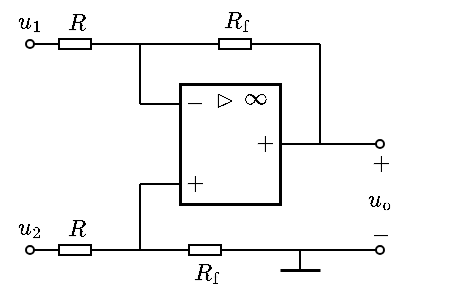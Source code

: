 <mxfile version="16.5.1" type="device"><diagram id="1Pf8qqMtXkvOTr3LOiAd" name="第 1 页"><mxGraphModel dx="348" dy="472" grid="1" gridSize="5" guides="1" tooltips="1" connect="1" arrows="1" fold="1" page="1" pageScale="1" pageWidth="827" pageHeight="1169" math="1" shadow="0"><root><mxCell id="0"/><mxCell id="1" parent="0"/><mxCell id="RJexF4qWpT29wwTMYVbh-2" value="$$R_\mathrm{f}$$" style="text;html=1;resizable=1;autosize=1;align=center;verticalAlign=middle;points=[];fillColor=none;strokeColor=none;rounded=0;fontSize=10;movable=1;rotatable=1;deletable=1;editable=1;connectable=0;" vertex="1" parent="1"><mxGeometry x="465" y="385" width="15" height="20" as="geometry"/></mxCell><mxCell id="evPx6QGHHpzVLF88DVbs-31" value="$$R$$" style="text;html=1;resizable=1;autosize=1;align=center;verticalAlign=middle;points=[];fillColor=none;strokeColor=none;rounded=0;fontSize=10;movable=1;rotatable=1;deletable=1;editable=1;connectable=1;" parent="1" vertex="1"><mxGeometry x="400" y="260" width="15" height="20" as="geometry"/></mxCell><mxCell id="icg47jljwqRutBoWUC4b-1" value="" style="whiteSpace=wrap;html=1;comic=0;glass=0;strokeWidth=1.5;movable=1;resizable=1;rotatable=1;deletable=1;editable=1;connectable=0;" parent="1" vertex="1"><mxGeometry x="460" y="300" width="50" height="60" as="geometry"/></mxCell><mxCell id="icg47jljwqRutBoWUC4b-2" value="$$-$$" style="text;resizable=1;autosize=1;align=center;verticalAlign=middle;points=[];fillColor=none;strokeColor=none;rounded=0;html=1;imageAspect=1;noLabel=0;recursiveResize=1;expand=1;editable=1;movable=1;rotatable=1;deletable=1;connectable=1;comic=0;fontSize=10;" parent="1" vertex="1"><mxGeometry x="461" y="303" width="12" height="12" as="geometry"/></mxCell><mxCell id="icg47jljwqRutBoWUC4b-3" value="$$+$$" style="text;html=1;resizable=1;autosize=1;align=center;verticalAlign=middle;points=[];fillColor=none;strokeColor=none;rounded=0;movable=1;rotatable=1;deletable=1;editable=1;connectable=1;fontSize=10;" parent="1" vertex="1"><mxGeometry x="462" y="341" width="10" height="15" as="geometry"/></mxCell><mxCell id="icg47jljwqRutBoWUC4b-4" value="$$\rhd$$" style="text;html=1;resizable=1;autosize=1;align=center;verticalAlign=middle;points=[];fillColor=none;strokeColor=none;rounded=0;movable=1;rotatable=1;deletable=1;editable=1;connectable=1;fontSize=10;strokeWidth=2;labelBorderColor=none;" parent="1" vertex="1"><mxGeometry x="456.5" y="298" width="50" height="20" as="geometry"/></mxCell><mxCell id="icg47jljwqRutBoWUC4b-5" value="$$\infty$$" style="text;html=1;resizable=1;autosize=1;align=center;verticalAlign=middle;points=[];fillColor=none;strokeColor=none;rounded=0;movable=1;rotatable=1;deletable=1;editable=1;connectable=1;fontSize=10;" parent="1" vertex="1"><mxGeometry x="490" y="300" width="14.5" height="14" as="geometry"/></mxCell><mxCell id="evPx6QGHHpzVLF88DVbs-6" value="" style="endArrow=none;html=1;rounded=0;endFill=0;movable=1;resizable=1;rotatable=1;deletable=1;editable=1;connectable=1;endSize=4;startSize=4;startArrow=none;startFill=0;" parent="1" edge="1"><mxGeometry width="50" height="50" relative="1" as="geometry"><mxPoint x="440" y="350" as="sourcePoint"/><mxPoint x="460" y="350" as="targetPoint"/></mxGeometry></mxCell><mxCell id="evPx6QGHHpzVLF88DVbs-11" value="" style="endArrow=none;html=1;rounded=0;fontSize=10;" parent="1" edge="1"><mxGeometry width="50" height="50" relative="1" as="geometry"><mxPoint x="530" y="280" as="sourcePoint"/><mxPoint x="530" y="330" as="targetPoint"/></mxGeometry></mxCell><mxCell id="evPx6QGHHpzVLF88DVbs-12" value="" style="endArrow=none;html=1;rounded=0;fontSize=10;exitX=1;exitY=0.5;exitDx=0;exitDy=0;exitPerimeter=0;" parent="1" edge="1" source="evPx6QGHHpzVLF88DVbs-13"><mxGeometry width="50" height="50" relative="1" as="geometry"><mxPoint x="515" y="280" as="sourcePoint"/><mxPoint x="530" y="280" as="targetPoint"/></mxGeometry></mxCell><mxCell id="evPx6QGHHpzVLF88DVbs-13" value="" style="pointerEvents=1;verticalLabelPosition=bottom;shadow=0;dashed=0;align=center;html=1;verticalAlign=top;shape=mxgraph.electrical.resistors.resistor_1;fontSize=10;" parent="1" vertex="1"><mxGeometry x="475" y="277.5" width="25" height="5" as="geometry"/></mxCell><mxCell id="evPx6QGHHpzVLF88DVbs-14" value="" style="endArrow=none;html=1;rounded=0;fontSize=10;entryX=0;entryY=0.5;entryDx=0;entryDy=0;entryPerimeter=0;" parent="1" target="evPx6QGHHpzVLF88DVbs-13" edge="1"><mxGeometry width="50" height="50" relative="1" as="geometry"><mxPoint x="440" y="280" as="sourcePoint"/><mxPoint x="480" y="235" as="targetPoint"/></mxGeometry></mxCell><mxCell id="evPx6QGHHpzVLF88DVbs-15" value="" style="endArrow=none;html=1;rounded=0;fontSize=10;" parent="1" edge="1"><mxGeometry width="50" height="50" relative="1" as="geometry"><mxPoint x="440" y="310" as="sourcePoint"/><mxPoint x="440" y="280" as="targetPoint"/></mxGeometry></mxCell><mxCell id="evPx6QGHHpzVLF88DVbs-19" value="" style="endArrow=oval;html=1;rounded=0;fontSize=10;endSize=4;startArrow=none;startFill=0;endFill=0;startSize=4;" parent="1" edge="1"><mxGeometry width="50" height="50" relative="1" as="geometry"><mxPoint x="485" y="383" as="sourcePoint"/><mxPoint x="560" y="383" as="targetPoint"/></mxGeometry></mxCell><mxCell id="evPx6QGHHpzVLF88DVbs-20" value="$$+$$" style="text;html=1;resizable=1;autosize=1;align=center;verticalAlign=middle;points=[];fillColor=none;strokeColor=none;rounded=0;movable=1;rotatable=1;deletable=1;editable=1;connectable=1;fontSize=10;" parent="1" vertex="1"><mxGeometry x="550" y="329" width="19" height="20" as="geometry"/></mxCell><mxCell id="evPx6QGHHpzVLF88DVbs-21" value="$$-$$" style="text;resizable=1;autosize=1;align=center;verticalAlign=middle;points=[];fillColor=none;strokeColor=none;rounded=0;html=1;imageAspect=1;noLabel=0;recursiveResize=1;expand=1;editable=1;movable=1;rotatable=1;deletable=1;connectable=1;comic=0;fontSize=10;" parent="1" vertex="1"><mxGeometry x="552" y="365" width="15" height="20" as="geometry"/></mxCell><mxCell id="evPx6QGHHpzVLF88DVbs-32" value="$$R_\mathrm{f}$$" style="text;html=1;resizable=1;autosize=1;align=center;verticalAlign=middle;points=[];fillColor=none;strokeColor=none;rounded=0;fontSize=10;movable=1;rotatable=1;deletable=1;editable=1;connectable=1;" parent="1" vertex="1"><mxGeometry x="480" y="258.5" width="15" height="20" as="geometry"/></mxCell><mxCell id="RJexF4qWpT29wwTMYVbh-1" value="" style="pointerEvents=1;verticalLabelPosition=bottom;shadow=0;dashed=0;align=center;html=1;verticalAlign=top;shape=mxgraph.electrical.resistors.resistor_1;fontSize=10;" vertex="1" parent="1"><mxGeometry x="460" y="380.5" width="25" height="5" as="geometry"/></mxCell><mxCell id="RJexF4qWpT29wwTMYVbh-3" value="" style="endArrow=none;html=1;rounded=0;" edge="1" parent="1"><mxGeometry width="50" height="50" relative="1" as="geometry"><mxPoint x="440" y="383" as="sourcePoint"/><mxPoint x="440" y="350" as="targetPoint"/></mxGeometry></mxCell><mxCell id="RJexF4qWpT29wwTMYVbh-4" value="" style="endArrow=none;html=1;rounded=0;entryX=0;entryY=0.5;entryDx=0;entryDy=0;entryPerimeter=0;exitX=1;exitY=0.5;exitDx=0;exitDy=0;exitPerimeter=0;" edge="1" parent="1" source="RJexF4qWpT29wwTMYVbh-5" target="RJexF4qWpT29wwTMYVbh-1"><mxGeometry width="50" height="50" relative="1" as="geometry"><mxPoint x="405" y="383" as="sourcePoint"/><mxPoint x="460" y="380" as="targetPoint"/></mxGeometry></mxCell><mxCell id="RJexF4qWpT29wwTMYVbh-5" value="" style="pointerEvents=1;verticalLabelPosition=bottom;shadow=0;dashed=0;align=center;html=1;verticalAlign=top;shape=mxgraph.electrical.resistors.resistor_1;fontSize=10;" vertex="1" parent="1"><mxGeometry x="395" y="380.5" width="25" height="5" as="geometry"/></mxCell><mxCell id="RJexF4qWpT29wwTMYVbh-6" value="" style="endArrow=none;html=1;rounded=0;entryX=0;entryY=0.5;entryDx=0;entryDy=0;entryPerimeter=0;endFill=0;startSize=4;endSize=4;startArrow=oval;startFill=0;" edge="1" parent="1" target="RJexF4qWpT29wwTMYVbh-5"><mxGeometry width="50" height="50" relative="1" as="geometry"><mxPoint x="385" y="383" as="sourcePoint"/><mxPoint x="390" y="395" as="targetPoint"/></mxGeometry></mxCell><mxCell id="RJexF4qWpT29wwTMYVbh-7" value="" style="pointerEvents=1;verticalLabelPosition=bottom;shadow=0;dashed=0;align=center;html=1;verticalAlign=top;shape=mxgraph.electrical.resistors.resistor_1;fontSize=10;" vertex="1" parent="1"><mxGeometry x="395" y="277.5" width="25" height="5" as="geometry"/></mxCell><mxCell id="RJexF4qWpT29wwTMYVbh-8" value="" style="endArrow=none;html=1;rounded=0;entryX=0;entryY=0.5;entryDx=0;entryDy=0;entryPerimeter=0;endFill=0;startSize=4;endSize=4;startArrow=oval;startFill=0;" edge="1" parent="1" target="RJexF4qWpT29wwTMYVbh-7"><mxGeometry width="50" height="50" relative="1" as="geometry"><mxPoint x="385" y="280" as="sourcePoint"/><mxPoint x="390" y="292" as="targetPoint"/></mxGeometry></mxCell><mxCell id="RJexF4qWpT29wwTMYVbh-9" value="\(u_1\)" style="text;html=1;resizable=1;autosize=1;align=center;verticalAlign=middle;points=[];fillColor=none;strokeColor=none;rounded=0;comic=0;movable=1;rotatable=1;deletable=1;editable=1;connectable=0;fontSize=10;" vertex="1" parent="1"><mxGeometry x="380" y="259" width="10" height="20" as="geometry"/></mxCell><mxCell id="RJexF4qWpT29wwTMYVbh-10" value="" style="endArrow=none;html=1;rounded=0;startSize=4;endSize=4;exitX=1;exitY=0.5;exitDx=0;exitDy=0;exitPerimeter=0;" edge="1" parent="1" source="RJexF4qWpT29wwTMYVbh-7"><mxGeometry width="50" height="50" relative="1" as="geometry"><mxPoint x="430" y="270" as="sourcePoint"/><mxPoint x="440" y="280" as="targetPoint"/></mxGeometry></mxCell><mxCell id="RJexF4qWpT29wwTMYVbh-11" value="$$R$$" style="text;html=1;resizable=1;autosize=1;align=center;verticalAlign=middle;points=[];fillColor=none;strokeColor=none;rounded=0;fontSize=10;movable=1;rotatable=1;deletable=1;editable=1;connectable=1;" vertex="1" parent="1"><mxGeometry x="402" y="363" width="12" height="20" as="geometry"/></mxCell><mxCell id="icg47jljwqRutBoWUC4b-6" value="未命名图层" parent="0"/><mxCell id="icg47jljwqRutBoWUC4b-9" value="$$+$$" style="text;html=1;resizable=1;autosize=1;align=center;verticalAlign=middle;points=[];fillColor=none;strokeColor=none;rounded=0;movable=1;rotatable=1;deletable=1;editable=1;connectable=1;fontSize=10;" parent="icg47jljwqRutBoWUC4b-6" vertex="1"><mxGeometry x="495" y="321" width="14" height="15" as="geometry"/></mxCell><mxCell id="icg47jljwqRutBoWUC4b-11" value="" style="endArrow=none;html=1;rounded=0;endFill=0;movable=1;resizable=1;rotatable=1;deletable=1;editable=1;connectable=1;" parent="icg47jljwqRutBoWUC4b-6" edge="1"><mxGeometry width="50" height="50" relative="1" as="geometry"><mxPoint x="460" y="310" as="sourcePoint"/><mxPoint x="440" y="310" as="targetPoint"/></mxGeometry></mxCell><mxCell id="icg47jljwqRutBoWUC4b-13" value="" style="endArrow=oval;html=1;rounded=0;endFill=0;exitX=1;exitY=0.5;exitDx=0;exitDy=0;movable=1;resizable=1;rotatable=1;deletable=1;editable=1;connectable=1;startSize=5;endSize=4;" parent="icg47jljwqRutBoWUC4b-6" source="icg47jljwqRutBoWUC4b-1" edge="1"><mxGeometry width="50" height="50" relative="1" as="geometry"><mxPoint x="470" y="325" as="sourcePoint"/><mxPoint x="560" y="330" as="targetPoint"/></mxGeometry></mxCell><mxCell id="icg47jljwqRutBoWUC4b-17" value="$$u_\mathrm{o}$$" style="text;html=1;resizable=1;autosize=1;align=center;verticalAlign=middle;points=[];fillColor=none;strokeColor=none;rounded=0;comic=0;movable=1;rotatable=1;deletable=1;editable=1;connectable=0;fontSize=10;" parent="icg47jljwqRutBoWUC4b-6" vertex="1"><mxGeometry x="551" y="350" width="17" height="15" as="geometry"/></mxCell><mxCell id="icg47jljwqRutBoWUC4b-18" value="\(u_2\)" style="text;html=1;resizable=1;autosize=1;align=center;verticalAlign=middle;points=[];fillColor=none;strokeColor=none;rounded=0;comic=0;movable=1;rotatable=1;deletable=1;editable=1;connectable=0;fontSize=10;" parent="icg47jljwqRutBoWUC4b-6" vertex="1"><mxGeometry x="375" y="362" width="20" height="20" as="geometry"/></mxCell><mxCell id="icg47jljwqRutBoWUC4b-24" value="" style="endArrow=none;html=1;rounded=0;movable=1;resizable=1;rotatable=1;deletable=1;editable=1;connectable=1;" parent="icg47jljwqRutBoWUC4b-6" edge="1"><mxGeometry width="50" height="50" relative="1" as="geometry"><mxPoint x="520" y="393" as="sourcePoint"/><mxPoint x="520" y="383" as="targetPoint"/></mxGeometry></mxCell><mxCell id="icg47jljwqRutBoWUC4b-25" value="" style="endArrow=none;html=1;rounded=0;strokeWidth=1.5;movable=1;resizable=1;rotatable=1;deletable=1;editable=1;connectable=1;" parent="icg47jljwqRutBoWUC4b-6" edge="1"><mxGeometry width="50" height="50" relative="1" as="geometry"><mxPoint x="510" y="393" as="sourcePoint"/><mxPoint x="530" y="393" as="targetPoint"/></mxGeometry></mxCell></root></mxGraphModel></diagram></mxfile>